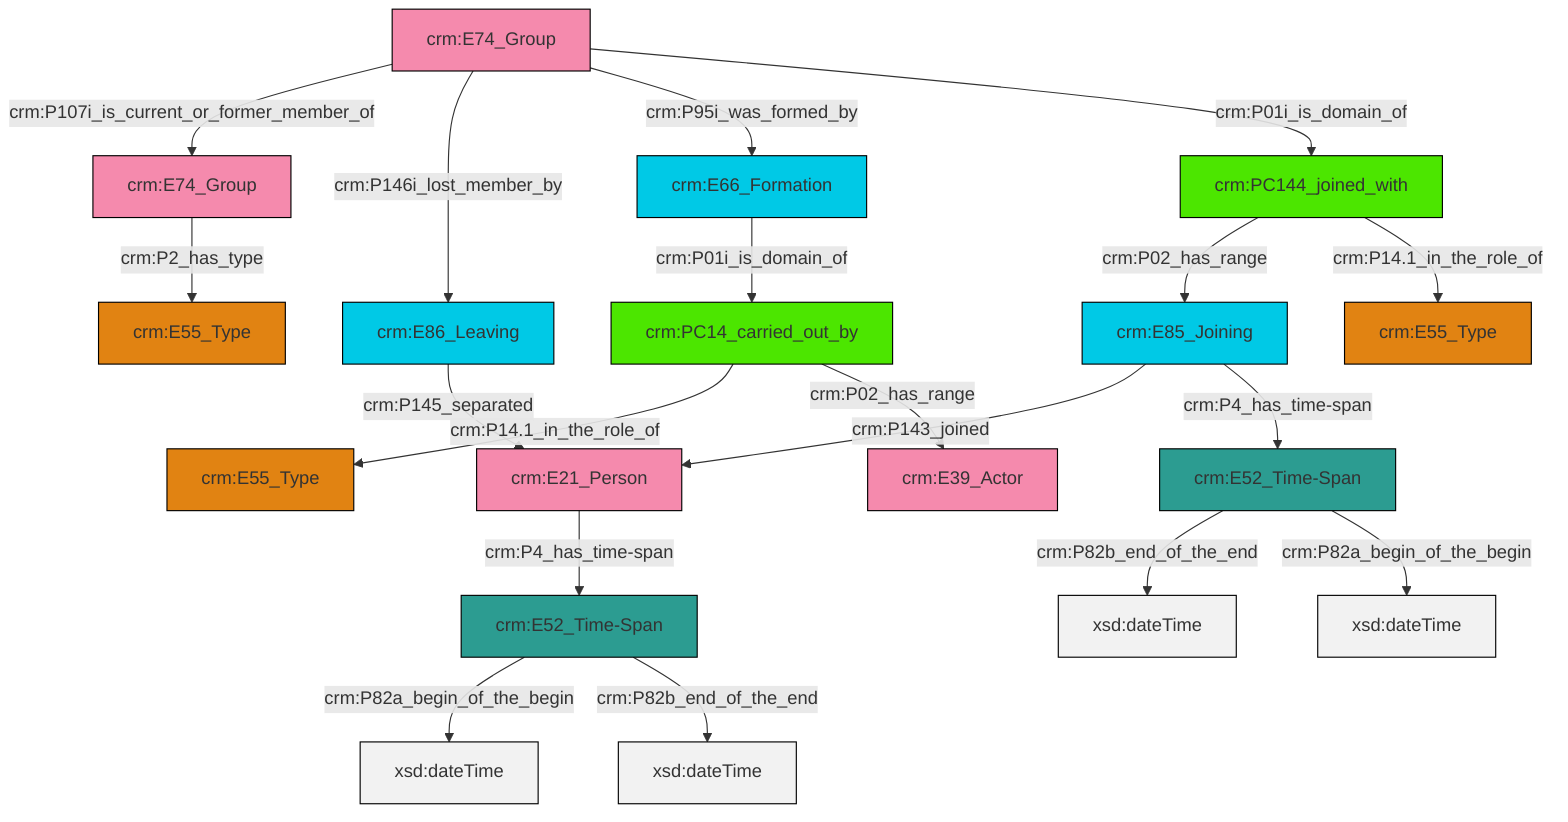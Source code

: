 graph TD
classDef Literal fill:#f2f2f2,stroke:#000000;
classDef CRM_Entity fill:#FFFFFF,stroke:#000000;
classDef Temporal_Entity fill:#00C9E6, stroke:#000000;
classDef Type fill:#E18312, stroke:#000000;
classDef Time-Span fill:#2C9C91, stroke:#000000;
classDef Appellation fill:#FFEB7F, stroke:#000000;
classDef Place fill:#008836, stroke:#000000;
classDef Persistent_Item fill:#B266B2, stroke:#000000;
classDef Conceptual_Object fill:#FFD700, stroke:#000000;
classDef Physical_Thing fill:#D2B48C, stroke:#000000;
classDef Actor fill:#f58aad, stroke:#000000;
classDef PC_Classes fill:#4ce600, stroke:#000000;
classDef Multi fill:#cccccc,stroke:#000000;

0["crm:E85_Joining"]:::Temporal_Entity -->|crm:P143_joined| 1["crm:E21_Person"]:::Actor
4["crm:E74_Group"]:::Actor -->|crm:P107i_is_current_or_former_member_of| 5["crm:E74_Group"]:::Actor
6["crm:E52_Time-Span"]:::Time-Span -->|crm:P82a_begin_of_the_begin| 7[xsd:dateTime]:::Literal
5["crm:E74_Group"]:::Actor -->|crm:P2_has_type| 9["crm:E55_Type"]:::Type
10["crm:PC144_joined_with"]:::PC_Classes -->|crm:P02_has_range| 0["crm:E85_Joining"]:::Temporal_Entity
12["crm:E66_Formation"]:::Temporal_Entity -->|crm:P01i_is_domain_of| 13["crm:PC14_carried_out_by"]:::PC_Classes
13["crm:PC14_carried_out_by"]:::PC_Classes -->|crm:P14.1_in_the_role_of| 2["crm:E55_Type"]:::Type
10["crm:PC144_joined_with"]:::PC_Classes -->|crm:P14.1_in_the_role_of| 14["crm:E55_Type"]:::Type
13["crm:PC14_carried_out_by"]:::PC_Classes -->|crm:P02_has_range| 15["crm:E39_Actor"]:::Actor
1["crm:E21_Person"]:::Actor -->|crm:P4_has_time-span| 6["crm:E52_Time-Span"]:::Time-Span
4["crm:E74_Group"]:::Actor -->|crm:P146i_lost_member_by| 17["crm:E86_Leaving"]:::Temporal_Entity
17["crm:E86_Leaving"]:::Temporal_Entity -->|crm:P145_separated| 1["crm:E21_Person"]:::Actor
6["crm:E52_Time-Span"]:::Time-Span -->|crm:P82b_end_of_the_end| 24[xsd:dateTime]:::Literal
22["crm:E52_Time-Span"]:::Time-Span -->|crm:P82b_end_of_the_end| 27[xsd:dateTime]:::Literal
4["crm:E74_Group"]:::Actor -->|crm:P95i_was_formed_by| 12["crm:E66_Formation"]:::Temporal_Entity
22["crm:E52_Time-Span"]:::Time-Span -->|crm:P82a_begin_of_the_begin| 31[xsd:dateTime]:::Literal
4["crm:E74_Group"]:::Actor -->|crm:P01i_is_domain_of| 10["crm:PC144_joined_with"]:::PC_Classes
0["crm:E85_Joining"]:::Temporal_Entity -->|crm:P4_has_time-span| 22["crm:E52_Time-Span"]:::Time-Span